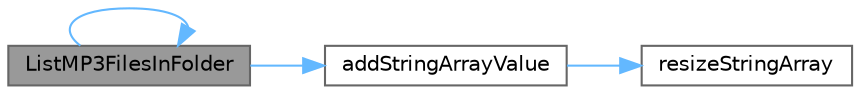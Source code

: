 digraph "ListMP3FilesInFolder"
{
 // LATEX_PDF_SIZE
  bgcolor="transparent";
  edge [fontname=Helvetica,fontsize=10,labelfontname=Helvetica,labelfontsize=10];
  node [fontname=Helvetica,fontsize=10,shape=box,height=0.2,width=0.4];
  rankdir="LR";
  Node1 [id="Node000001",label="ListMP3FilesInFolder",height=0.2,width=0.4,color="gray40", fillcolor="grey60", style="filled", fontcolor="black",tooltip=" "];
  Node1 -> Node2 [id="edge1_Node000001_Node000002",color="steelblue1",style="solid",tooltip=" "];
  Node2 [id="Node000002",label="addStringArrayValue",height=0.2,width=0.4,color="grey40", fillcolor="white", style="filled",URL="$dynamic_array_8cpp.html#aeeb7693e1628d77d5d8426f38a4775fa",tooltip=" "];
  Node2 -> Node3 [id="edge2_Node000002_Node000003",color="steelblue1",style="solid",tooltip=" "];
  Node3 [id="Node000003",label="resizeStringArray",height=0.2,width=0.4,color="grey40", fillcolor="white", style="filled",URL="$dynamic_array_8cpp.html#ae7430bc846e2bd26dee7a398d4c61d3f",tooltip=" "];
  Node1 -> Node1 [id="edge3_Node000001_Node000001",color="steelblue1",style="solid",tooltip=" "];
}
